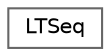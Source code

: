 digraph "Graphical Class Hierarchy"
{
 // LATEX_PDF_SIZE
  bgcolor="transparent";
  edge [fontname=Helvetica,fontsize=10,labelfontname=Helvetica,labelfontsize=10];
  node [fontname=Helvetica,fontsize=10,shape=box,height=0.2,width=0.4];
  rankdir="LR";
  Node0 [id="Node000000",label="LTSeq",height=0.2,width=0.4,color="grey40", fillcolor="white", style="filled",URL="$class_l_t_seq.html",tooltip=" "];
}
